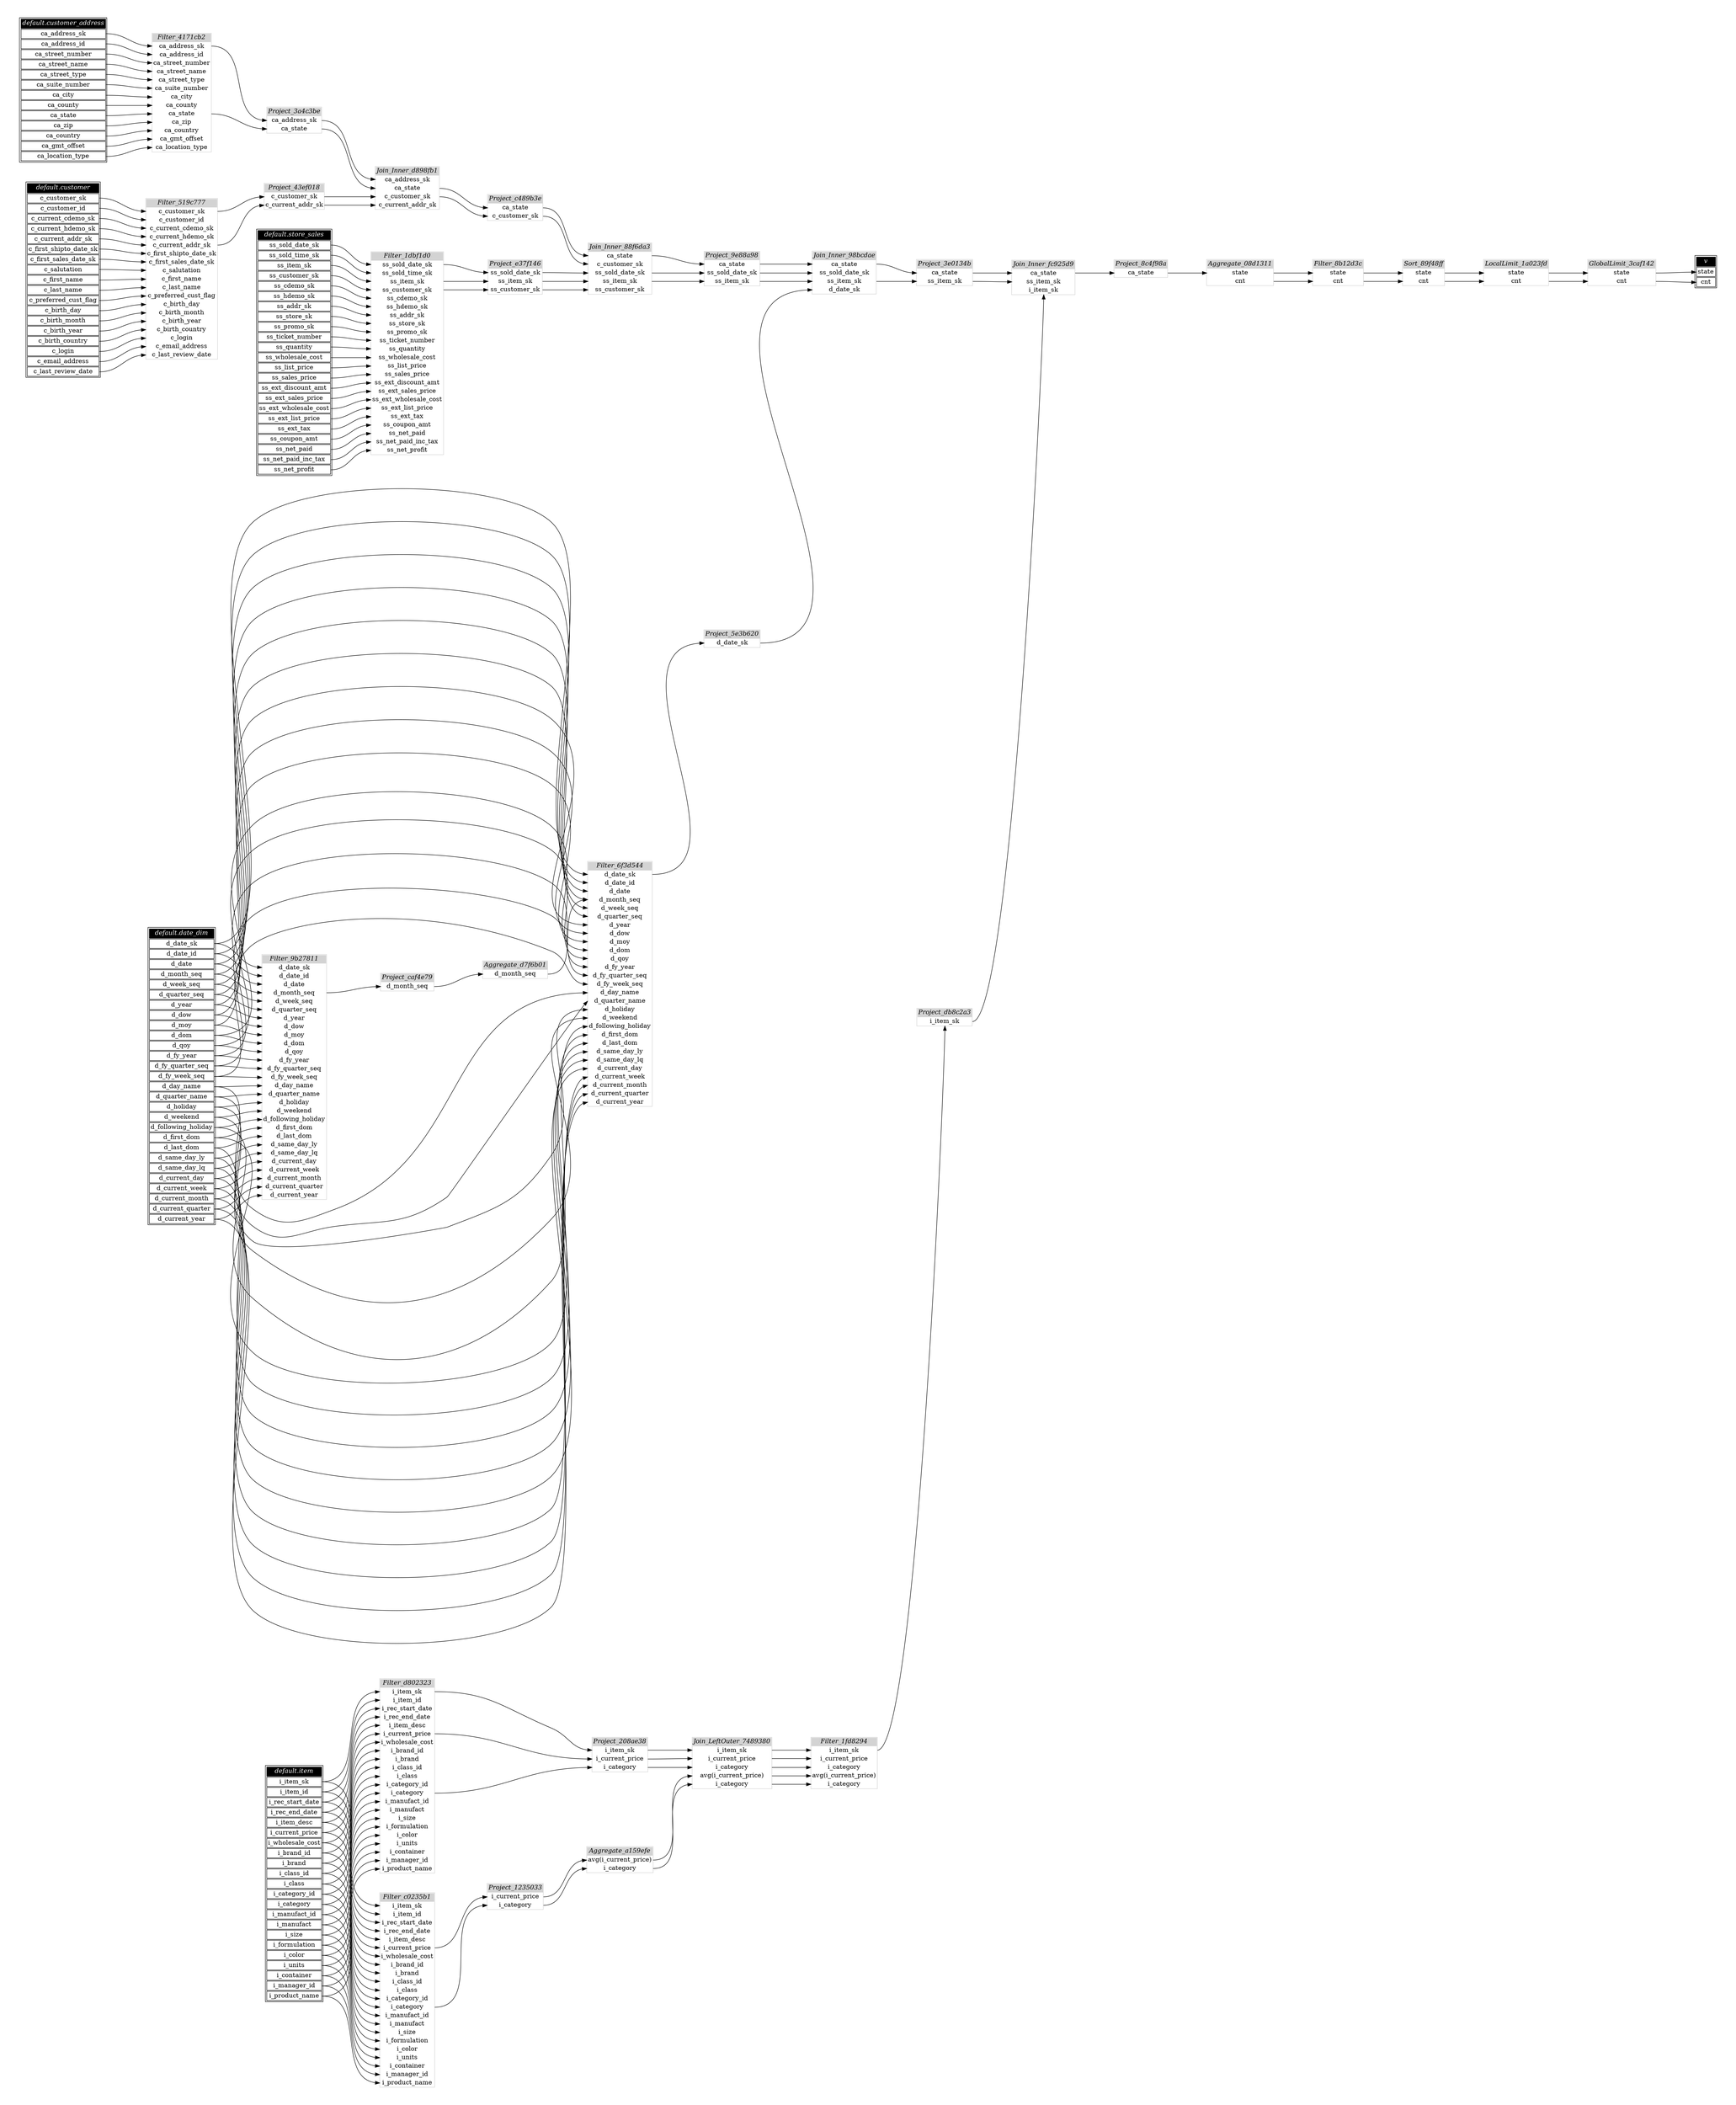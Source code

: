 // Automatically generated by TPCDSFlowTestSuite


digraph {
  graph [pad="0.5" nodesep="0.5" ranksep="1" fontname="Helvetica" rankdir=LR];
  node [shape=plaintext]

  
"Aggregate_08d1311" [label=<
<table color="lightgray" border="1" cellborder="0" cellspacing="0">
  <tr><td bgcolor="lightgray" port="nodeName"><i>Aggregate_08d1311</i></td></tr>
  <tr><td port="0">state</td></tr>
<tr><td port="1">cnt</td></tr>
</table>>];
     

"Aggregate_a159efe" [label=<
<table color="lightgray" border="1" cellborder="0" cellspacing="0">
  <tr><td bgcolor="lightgray" port="nodeName"><i>Aggregate_a159efe</i></td></tr>
  <tr><td port="0">avg(i_current_price)</td></tr>
<tr><td port="1">i_category</td></tr>
</table>>];
     

"Aggregate_d7f6b01" [label=<
<table color="lightgray" border="1" cellborder="0" cellspacing="0">
  <tr><td bgcolor="lightgray" port="nodeName"><i>Aggregate_d7f6b01</i></td></tr>
  <tr><td port="0">d_month_seq</td></tr>
</table>>];
     

"Filter_1dbf1d0" [label=<
<table color="lightgray" border="1" cellborder="0" cellspacing="0">
  <tr><td bgcolor="lightgray" port="nodeName"><i>Filter_1dbf1d0</i></td></tr>
  <tr><td port="0">ss_sold_date_sk</td></tr>
<tr><td port="1">ss_sold_time_sk</td></tr>
<tr><td port="2">ss_item_sk</td></tr>
<tr><td port="3">ss_customer_sk</td></tr>
<tr><td port="4">ss_cdemo_sk</td></tr>
<tr><td port="5">ss_hdemo_sk</td></tr>
<tr><td port="6">ss_addr_sk</td></tr>
<tr><td port="7">ss_store_sk</td></tr>
<tr><td port="8">ss_promo_sk</td></tr>
<tr><td port="9">ss_ticket_number</td></tr>
<tr><td port="10">ss_quantity</td></tr>
<tr><td port="11">ss_wholesale_cost</td></tr>
<tr><td port="12">ss_list_price</td></tr>
<tr><td port="13">ss_sales_price</td></tr>
<tr><td port="14">ss_ext_discount_amt</td></tr>
<tr><td port="15">ss_ext_sales_price</td></tr>
<tr><td port="16">ss_ext_wholesale_cost</td></tr>
<tr><td port="17">ss_ext_list_price</td></tr>
<tr><td port="18">ss_ext_tax</td></tr>
<tr><td port="19">ss_coupon_amt</td></tr>
<tr><td port="20">ss_net_paid</td></tr>
<tr><td port="21">ss_net_paid_inc_tax</td></tr>
<tr><td port="22">ss_net_profit</td></tr>
</table>>];
     

"Filter_1fd8294" [label=<
<table color="lightgray" border="1" cellborder="0" cellspacing="0">
  <tr><td bgcolor="lightgray" port="nodeName"><i>Filter_1fd8294</i></td></tr>
  <tr><td port="0">i_item_sk</td></tr>
<tr><td port="1">i_current_price</td></tr>
<tr><td port="2">i_category</td></tr>
<tr><td port="3">avg(i_current_price)</td></tr>
<tr><td port="4">i_category</td></tr>
</table>>];
     

"Filter_4171cb2" [label=<
<table color="lightgray" border="1" cellborder="0" cellspacing="0">
  <tr><td bgcolor="lightgray" port="nodeName"><i>Filter_4171cb2</i></td></tr>
  <tr><td port="0">ca_address_sk</td></tr>
<tr><td port="1">ca_address_id</td></tr>
<tr><td port="2">ca_street_number</td></tr>
<tr><td port="3">ca_street_name</td></tr>
<tr><td port="4">ca_street_type</td></tr>
<tr><td port="5">ca_suite_number</td></tr>
<tr><td port="6">ca_city</td></tr>
<tr><td port="7">ca_county</td></tr>
<tr><td port="8">ca_state</td></tr>
<tr><td port="9">ca_zip</td></tr>
<tr><td port="10">ca_country</td></tr>
<tr><td port="11">ca_gmt_offset</td></tr>
<tr><td port="12">ca_location_type</td></tr>
</table>>];
     

"Filter_519c777" [label=<
<table color="lightgray" border="1" cellborder="0" cellspacing="0">
  <tr><td bgcolor="lightgray" port="nodeName"><i>Filter_519c777</i></td></tr>
  <tr><td port="0">c_customer_sk</td></tr>
<tr><td port="1">c_customer_id</td></tr>
<tr><td port="2">c_current_cdemo_sk</td></tr>
<tr><td port="3">c_current_hdemo_sk</td></tr>
<tr><td port="4">c_current_addr_sk</td></tr>
<tr><td port="5">c_first_shipto_date_sk</td></tr>
<tr><td port="6">c_first_sales_date_sk</td></tr>
<tr><td port="7">c_salutation</td></tr>
<tr><td port="8">c_first_name</td></tr>
<tr><td port="9">c_last_name</td></tr>
<tr><td port="10">c_preferred_cust_flag</td></tr>
<tr><td port="11">c_birth_day</td></tr>
<tr><td port="12">c_birth_month</td></tr>
<tr><td port="13">c_birth_year</td></tr>
<tr><td port="14">c_birth_country</td></tr>
<tr><td port="15">c_login</td></tr>
<tr><td port="16">c_email_address</td></tr>
<tr><td port="17">c_last_review_date</td></tr>
</table>>];
     

"Filter_6f3d544" [label=<
<table color="lightgray" border="1" cellborder="0" cellspacing="0">
  <tr><td bgcolor="lightgray" port="nodeName"><i>Filter_6f3d544</i></td></tr>
  <tr><td port="0">d_date_sk</td></tr>
<tr><td port="1">d_date_id</td></tr>
<tr><td port="2">d_date</td></tr>
<tr><td port="3">d_month_seq</td></tr>
<tr><td port="4">d_week_seq</td></tr>
<tr><td port="5">d_quarter_seq</td></tr>
<tr><td port="6">d_year</td></tr>
<tr><td port="7">d_dow</td></tr>
<tr><td port="8">d_moy</td></tr>
<tr><td port="9">d_dom</td></tr>
<tr><td port="10">d_qoy</td></tr>
<tr><td port="11">d_fy_year</td></tr>
<tr><td port="12">d_fy_quarter_seq</td></tr>
<tr><td port="13">d_fy_week_seq</td></tr>
<tr><td port="14">d_day_name</td></tr>
<tr><td port="15">d_quarter_name</td></tr>
<tr><td port="16">d_holiday</td></tr>
<tr><td port="17">d_weekend</td></tr>
<tr><td port="18">d_following_holiday</td></tr>
<tr><td port="19">d_first_dom</td></tr>
<tr><td port="20">d_last_dom</td></tr>
<tr><td port="21">d_same_day_ly</td></tr>
<tr><td port="22">d_same_day_lq</td></tr>
<tr><td port="23">d_current_day</td></tr>
<tr><td port="24">d_current_week</td></tr>
<tr><td port="25">d_current_month</td></tr>
<tr><td port="26">d_current_quarter</td></tr>
<tr><td port="27">d_current_year</td></tr>
</table>>];
     

"Filter_8b12d3c" [label=<
<table color="lightgray" border="1" cellborder="0" cellspacing="0">
  <tr><td bgcolor="lightgray" port="nodeName"><i>Filter_8b12d3c</i></td></tr>
  <tr><td port="0">state</td></tr>
<tr><td port="1">cnt</td></tr>
</table>>];
     

"Filter_9b27811" [label=<
<table color="lightgray" border="1" cellborder="0" cellspacing="0">
  <tr><td bgcolor="lightgray" port="nodeName"><i>Filter_9b27811</i></td></tr>
  <tr><td port="0">d_date_sk</td></tr>
<tr><td port="1">d_date_id</td></tr>
<tr><td port="2">d_date</td></tr>
<tr><td port="3">d_month_seq</td></tr>
<tr><td port="4">d_week_seq</td></tr>
<tr><td port="5">d_quarter_seq</td></tr>
<tr><td port="6">d_year</td></tr>
<tr><td port="7">d_dow</td></tr>
<tr><td port="8">d_moy</td></tr>
<tr><td port="9">d_dom</td></tr>
<tr><td port="10">d_qoy</td></tr>
<tr><td port="11">d_fy_year</td></tr>
<tr><td port="12">d_fy_quarter_seq</td></tr>
<tr><td port="13">d_fy_week_seq</td></tr>
<tr><td port="14">d_day_name</td></tr>
<tr><td port="15">d_quarter_name</td></tr>
<tr><td port="16">d_holiday</td></tr>
<tr><td port="17">d_weekend</td></tr>
<tr><td port="18">d_following_holiday</td></tr>
<tr><td port="19">d_first_dom</td></tr>
<tr><td port="20">d_last_dom</td></tr>
<tr><td port="21">d_same_day_ly</td></tr>
<tr><td port="22">d_same_day_lq</td></tr>
<tr><td port="23">d_current_day</td></tr>
<tr><td port="24">d_current_week</td></tr>
<tr><td port="25">d_current_month</td></tr>
<tr><td port="26">d_current_quarter</td></tr>
<tr><td port="27">d_current_year</td></tr>
</table>>];
     

"Filter_c0235b1" [label=<
<table color="lightgray" border="1" cellborder="0" cellspacing="0">
  <tr><td bgcolor="lightgray" port="nodeName"><i>Filter_c0235b1</i></td></tr>
  <tr><td port="0">i_item_sk</td></tr>
<tr><td port="1">i_item_id</td></tr>
<tr><td port="2">i_rec_start_date</td></tr>
<tr><td port="3">i_rec_end_date</td></tr>
<tr><td port="4">i_item_desc</td></tr>
<tr><td port="5">i_current_price</td></tr>
<tr><td port="6">i_wholesale_cost</td></tr>
<tr><td port="7">i_brand_id</td></tr>
<tr><td port="8">i_brand</td></tr>
<tr><td port="9">i_class_id</td></tr>
<tr><td port="10">i_class</td></tr>
<tr><td port="11">i_category_id</td></tr>
<tr><td port="12">i_category</td></tr>
<tr><td port="13">i_manufact_id</td></tr>
<tr><td port="14">i_manufact</td></tr>
<tr><td port="15">i_size</td></tr>
<tr><td port="16">i_formulation</td></tr>
<tr><td port="17">i_color</td></tr>
<tr><td port="18">i_units</td></tr>
<tr><td port="19">i_container</td></tr>
<tr><td port="20">i_manager_id</td></tr>
<tr><td port="21">i_product_name</td></tr>
</table>>];
     

"Filter_d802323" [label=<
<table color="lightgray" border="1" cellborder="0" cellspacing="0">
  <tr><td bgcolor="lightgray" port="nodeName"><i>Filter_d802323</i></td></tr>
  <tr><td port="0">i_item_sk</td></tr>
<tr><td port="1">i_item_id</td></tr>
<tr><td port="2">i_rec_start_date</td></tr>
<tr><td port="3">i_rec_end_date</td></tr>
<tr><td port="4">i_item_desc</td></tr>
<tr><td port="5">i_current_price</td></tr>
<tr><td port="6">i_wholesale_cost</td></tr>
<tr><td port="7">i_brand_id</td></tr>
<tr><td port="8">i_brand</td></tr>
<tr><td port="9">i_class_id</td></tr>
<tr><td port="10">i_class</td></tr>
<tr><td port="11">i_category_id</td></tr>
<tr><td port="12">i_category</td></tr>
<tr><td port="13">i_manufact_id</td></tr>
<tr><td port="14">i_manufact</td></tr>
<tr><td port="15">i_size</td></tr>
<tr><td port="16">i_formulation</td></tr>
<tr><td port="17">i_color</td></tr>
<tr><td port="18">i_units</td></tr>
<tr><td port="19">i_container</td></tr>
<tr><td port="20">i_manager_id</td></tr>
<tr><td port="21">i_product_name</td></tr>
</table>>];
     

"GlobalLimit_3caf142" [label=<
<table color="lightgray" border="1" cellborder="0" cellspacing="0">
  <tr><td bgcolor="lightgray" port="nodeName"><i>GlobalLimit_3caf142</i></td></tr>
  <tr><td port="0">state</td></tr>
<tr><td port="1">cnt</td></tr>
</table>>];
     

"Join_Inner_88f6da3" [label=<
<table color="lightgray" border="1" cellborder="0" cellspacing="0">
  <tr><td bgcolor="lightgray" port="nodeName"><i>Join_Inner_88f6da3</i></td></tr>
  <tr><td port="0">ca_state</td></tr>
<tr><td port="1">c_customer_sk</td></tr>
<tr><td port="2">ss_sold_date_sk</td></tr>
<tr><td port="3">ss_item_sk</td></tr>
<tr><td port="4">ss_customer_sk</td></tr>
</table>>];
     

"Join_Inner_98bcdae" [label=<
<table color="lightgray" border="1" cellborder="0" cellspacing="0">
  <tr><td bgcolor="lightgray" port="nodeName"><i>Join_Inner_98bcdae</i></td></tr>
  <tr><td port="0">ca_state</td></tr>
<tr><td port="1">ss_sold_date_sk</td></tr>
<tr><td port="2">ss_item_sk</td></tr>
<tr><td port="3">d_date_sk</td></tr>
</table>>];
     

"Join_Inner_d898fb1" [label=<
<table color="lightgray" border="1" cellborder="0" cellspacing="0">
  <tr><td bgcolor="lightgray" port="nodeName"><i>Join_Inner_d898fb1</i></td></tr>
  <tr><td port="0">ca_address_sk</td></tr>
<tr><td port="1">ca_state</td></tr>
<tr><td port="2">c_customer_sk</td></tr>
<tr><td port="3">c_current_addr_sk</td></tr>
</table>>];
     

"Join_Inner_fc925d9" [label=<
<table color="lightgray" border="1" cellborder="0" cellspacing="0">
  <tr><td bgcolor="lightgray" port="nodeName"><i>Join_Inner_fc925d9</i></td></tr>
  <tr><td port="0">ca_state</td></tr>
<tr><td port="1">ss_item_sk</td></tr>
<tr><td port="2">i_item_sk</td></tr>
</table>>];
     

"Join_LeftOuter_7489380" [label=<
<table color="lightgray" border="1" cellborder="0" cellspacing="0">
  <tr><td bgcolor="lightgray" port="nodeName"><i>Join_LeftOuter_7489380</i></td></tr>
  <tr><td port="0">i_item_sk</td></tr>
<tr><td port="1">i_current_price</td></tr>
<tr><td port="2">i_category</td></tr>
<tr><td port="3">avg(i_current_price)</td></tr>
<tr><td port="4">i_category</td></tr>
</table>>];
     

"LocalLimit_1a023fd" [label=<
<table color="lightgray" border="1" cellborder="0" cellspacing="0">
  <tr><td bgcolor="lightgray" port="nodeName"><i>LocalLimit_1a023fd</i></td></tr>
  <tr><td port="0">state</td></tr>
<tr><td port="1">cnt</td></tr>
</table>>];
     

"Project_1235033" [label=<
<table color="lightgray" border="1" cellborder="0" cellspacing="0">
  <tr><td bgcolor="lightgray" port="nodeName"><i>Project_1235033</i></td></tr>
  <tr><td port="0">i_current_price</td></tr>
<tr><td port="1">i_category</td></tr>
</table>>];
     

"Project_208ae38" [label=<
<table color="lightgray" border="1" cellborder="0" cellspacing="0">
  <tr><td bgcolor="lightgray" port="nodeName"><i>Project_208ae38</i></td></tr>
  <tr><td port="0">i_item_sk</td></tr>
<tr><td port="1">i_current_price</td></tr>
<tr><td port="2">i_category</td></tr>
</table>>];
     

"Project_3a4c3be" [label=<
<table color="lightgray" border="1" cellborder="0" cellspacing="0">
  <tr><td bgcolor="lightgray" port="nodeName"><i>Project_3a4c3be</i></td></tr>
  <tr><td port="0">ca_address_sk</td></tr>
<tr><td port="1">ca_state</td></tr>
</table>>];
     

"Project_3e0134b" [label=<
<table color="lightgray" border="1" cellborder="0" cellspacing="0">
  <tr><td bgcolor="lightgray" port="nodeName"><i>Project_3e0134b</i></td></tr>
  <tr><td port="0">ca_state</td></tr>
<tr><td port="1">ss_item_sk</td></tr>
</table>>];
     

"Project_43ef018" [label=<
<table color="lightgray" border="1" cellborder="0" cellspacing="0">
  <tr><td bgcolor="lightgray" port="nodeName"><i>Project_43ef018</i></td></tr>
  <tr><td port="0">c_customer_sk</td></tr>
<tr><td port="1">c_current_addr_sk</td></tr>
</table>>];
     

"Project_5e3b620" [label=<
<table color="lightgray" border="1" cellborder="0" cellspacing="0">
  <tr><td bgcolor="lightgray" port="nodeName"><i>Project_5e3b620</i></td></tr>
  <tr><td port="0">d_date_sk</td></tr>
</table>>];
     

"Project_8c4f98a" [label=<
<table color="lightgray" border="1" cellborder="0" cellspacing="0">
  <tr><td bgcolor="lightgray" port="nodeName"><i>Project_8c4f98a</i></td></tr>
  <tr><td port="0">ca_state</td></tr>
</table>>];
     

"Project_9e88a98" [label=<
<table color="lightgray" border="1" cellborder="0" cellspacing="0">
  <tr><td bgcolor="lightgray" port="nodeName"><i>Project_9e88a98</i></td></tr>
  <tr><td port="0">ca_state</td></tr>
<tr><td port="1">ss_sold_date_sk</td></tr>
<tr><td port="2">ss_item_sk</td></tr>
</table>>];
     

"Project_c489b3e" [label=<
<table color="lightgray" border="1" cellborder="0" cellspacing="0">
  <tr><td bgcolor="lightgray" port="nodeName"><i>Project_c489b3e</i></td></tr>
  <tr><td port="0">ca_state</td></tr>
<tr><td port="1">c_customer_sk</td></tr>
</table>>];
     

"Project_caf4e79" [label=<
<table color="lightgray" border="1" cellborder="0" cellspacing="0">
  <tr><td bgcolor="lightgray" port="nodeName"><i>Project_caf4e79</i></td></tr>
  <tr><td port="0">d_month_seq</td></tr>
</table>>];
     

"Project_db8c2a3" [label=<
<table color="lightgray" border="1" cellborder="0" cellspacing="0">
  <tr><td bgcolor="lightgray" port="nodeName"><i>Project_db8c2a3</i></td></tr>
  <tr><td port="0">i_item_sk</td></tr>
</table>>];
     

"Project_e37f146" [label=<
<table color="lightgray" border="1" cellborder="0" cellspacing="0">
  <tr><td bgcolor="lightgray" port="nodeName"><i>Project_e37f146</i></td></tr>
  <tr><td port="0">ss_sold_date_sk</td></tr>
<tr><td port="1">ss_item_sk</td></tr>
<tr><td port="2">ss_customer_sk</td></tr>
</table>>];
     

"Sort_89f48ff" [label=<
<table color="lightgray" border="1" cellborder="0" cellspacing="0">
  <tr><td bgcolor="lightgray" port="nodeName"><i>Sort_89f48ff</i></td></tr>
  <tr><td port="0">state</td></tr>
<tr><td port="1">cnt</td></tr>
</table>>];
     

"default.customer" [color="black" label=<
<table>
  <tr><td bgcolor="black" port="nodeName"><i><font color="white">default.customer</font></i></td></tr>
  <tr><td port="0">c_customer_sk</td></tr>
<tr><td port="1">c_customer_id</td></tr>
<tr><td port="2">c_current_cdemo_sk</td></tr>
<tr><td port="3">c_current_hdemo_sk</td></tr>
<tr><td port="4">c_current_addr_sk</td></tr>
<tr><td port="5">c_first_shipto_date_sk</td></tr>
<tr><td port="6">c_first_sales_date_sk</td></tr>
<tr><td port="7">c_salutation</td></tr>
<tr><td port="8">c_first_name</td></tr>
<tr><td port="9">c_last_name</td></tr>
<tr><td port="10">c_preferred_cust_flag</td></tr>
<tr><td port="11">c_birth_day</td></tr>
<tr><td port="12">c_birth_month</td></tr>
<tr><td port="13">c_birth_year</td></tr>
<tr><td port="14">c_birth_country</td></tr>
<tr><td port="15">c_login</td></tr>
<tr><td port="16">c_email_address</td></tr>
<tr><td port="17">c_last_review_date</td></tr>
</table>>];
     

"default.customer_address" [color="black" label=<
<table>
  <tr><td bgcolor="black" port="nodeName"><i><font color="white">default.customer_address</font></i></td></tr>
  <tr><td port="0">ca_address_sk</td></tr>
<tr><td port="1">ca_address_id</td></tr>
<tr><td port="2">ca_street_number</td></tr>
<tr><td port="3">ca_street_name</td></tr>
<tr><td port="4">ca_street_type</td></tr>
<tr><td port="5">ca_suite_number</td></tr>
<tr><td port="6">ca_city</td></tr>
<tr><td port="7">ca_county</td></tr>
<tr><td port="8">ca_state</td></tr>
<tr><td port="9">ca_zip</td></tr>
<tr><td port="10">ca_country</td></tr>
<tr><td port="11">ca_gmt_offset</td></tr>
<tr><td port="12">ca_location_type</td></tr>
</table>>];
     

"default.date_dim" [color="black" label=<
<table>
  <tr><td bgcolor="black" port="nodeName"><i><font color="white">default.date_dim</font></i></td></tr>
  <tr><td port="0">d_date_sk</td></tr>
<tr><td port="1">d_date_id</td></tr>
<tr><td port="2">d_date</td></tr>
<tr><td port="3">d_month_seq</td></tr>
<tr><td port="4">d_week_seq</td></tr>
<tr><td port="5">d_quarter_seq</td></tr>
<tr><td port="6">d_year</td></tr>
<tr><td port="7">d_dow</td></tr>
<tr><td port="8">d_moy</td></tr>
<tr><td port="9">d_dom</td></tr>
<tr><td port="10">d_qoy</td></tr>
<tr><td port="11">d_fy_year</td></tr>
<tr><td port="12">d_fy_quarter_seq</td></tr>
<tr><td port="13">d_fy_week_seq</td></tr>
<tr><td port="14">d_day_name</td></tr>
<tr><td port="15">d_quarter_name</td></tr>
<tr><td port="16">d_holiday</td></tr>
<tr><td port="17">d_weekend</td></tr>
<tr><td port="18">d_following_holiday</td></tr>
<tr><td port="19">d_first_dom</td></tr>
<tr><td port="20">d_last_dom</td></tr>
<tr><td port="21">d_same_day_ly</td></tr>
<tr><td port="22">d_same_day_lq</td></tr>
<tr><td port="23">d_current_day</td></tr>
<tr><td port="24">d_current_week</td></tr>
<tr><td port="25">d_current_month</td></tr>
<tr><td port="26">d_current_quarter</td></tr>
<tr><td port="27">d_current_year</td></tr>
</table>>];
     

"default.item" [color="black" label=<
<table>
  <tr><td bgcolor="black" port="nodeName"><i><font color="white">default.item</font></i></td></tr>
  <tr><td port="0">i_item_sk</td></tr>
<tr><td port="1">i_item_id</td></tr>
<tr><td port="2">i_rec_start_date</td></tr>
<tr><td port="3">i_rec_end_date</td></tr>
<tr><td port="4">i_item_desc</td></tr>
<tr><td port="5">i_current_price</td></tr>
<tr><td port="6">i_wholesale_cost</td></tr>
<tr><td port="7">i_brand_id</td></tr>
<tr><td port="8">i_brand</td></tr>
<tr><td port="9">i_class_id</td></tr>
<tr><td port="10">i_class</td></tr>
<tr><td port="11">i_category_id</td></tr>
<tr><td port="12">i_category</td></tr>
<tr><td port="13">i_manufact_id</td></tr>
<tr><td port="14">i_manufact</td></tr>
<tr><td port="15">i_size</td></tr>
<tr><td port="16">i_formulation</td></tr>
<tr><td port="17">i_color</td></tr>
<tr><td port="18">i_units</td></tr>
<tr><td port="19">i_container</td></tr>
<tr><td port="20">i_manager_id</td></tr>
<tr><td port="21">i_product_name</td></tr>
</table>>];
     

"default.store_sales" [color="black" label=<
<table>
  <tr><td bgcolor="black" port="nodeName"><i><font color="white">default.store_sales</font></i></td></tr>
  <tr><td port="0">ss_sold_date_sk</td></tr>
<tr><td port="1">ss_sold_time_sk</td></tr>
<tr><td port="2">ss_item_sk</td></tr>
<tr><td port="3">ss_customer_sk</td></tr>
<tr><td port="4">ss_cdemo_sk</td></tr>
<tr><td port="5">ss_hdemo_sk</td></tr>
<tr><td port="6">ss_addr_sk</td></tr>
<tr><td port="7">ss_store_sk</td></tr>
<tr><td port="8">ss_promo_sk</td></tr>
<tr><td port="9">ss_ticket_number</td></tr>
<tr><td port="10">ss_quantity</td></tr>
<tr><td port="11">ss_wholesale_cost</td></tr>
<tr><td port="12">ss_list_price</td></tr>
<tr><td port="13">ss_sales_price</td></tr>
<tr><td port="14">ss_ext_discount_amt</td></tr>
<tr><td port="15">ss_ext_sales_price</td></tr>
<tr><td port="16">ss_ext_wholesale_cost</td></tr>
<tr><td port="17">ss_ext_list_price</td></tr>
<tr><td port="18">ss_ext_tax</td></tr>
<tr><td port="19">ss_coupon_amt</td></tr>
<tr><td port="20">ss_net_paid</td></tr>
<tr><td port="21">ss_net_paid_inc_tax</td></tr>
<tr><td port="22">ss_net_profit</td></tr>
</table>>];
     

"v" [color="black" label=<
<table>
  <tr><td bgcolor="black" port="nodeName"><i><font color="white">v</font></i></td></tr>
  <tr><td port="0">state</td></tr>
<tr><td port="1">cnt</td></tr>
</table>>];
     
  "Aggregate_08d1311":0 -> "Filter_8b12d3c":0;
"Aggregate_08d1311":1 -> "Filter_8b12d3c":1;
"Aggregate_a159efe":0 -> "Join_LeftOuter_7489380":3;
"Aggregate_a159efe":1 -> "Join_LeftOuter_7489380":4;
"Aggregate_d7f6b01":0 -> "Filter_6f3d544":3;
"Filter_1dbf1d0":0 -> "Project_e37f146":0;
"Filter_1dbf1d0":2 -> "Project_e37f146":1;
"Filter_1dbf1d0":3 -> "Project_e37f146":2;
"Filter_1fd8294":0 -> "Project_db8c2a3":0;
"Filter_4171cb2":0 -> "Project_3a4c3be":0;
"Filter_4171cb2":8 -> "Project_3a4c3be":1;
"Filter_519c777":0 -> "Project_43ef018":0;
"Filter_519c777":4 -> "Project_43ef018":1;
"Filter_6f3d544":0 -> "Project_5e3b620":0;
"Filter_8b12d3c":0 -> "Sort_89f48ff":0;
"Filter_8b12d3c":1 -> "Sort_89f48ff":1;
"Filter_9b27811":3 -> "Project_caf4e79":0;
"Filter_c0235b1":12 -> "Project_1235033":1;
"Filter_c0235b1":5 -> "Project_1235033":0;
"Filter_d802323":0 -> "Project_208ae38":0;
"Filter_d802323":12 -> "Project_208ae38":2;
"Filter_d802323":5 -> "Project_208ae38":1;
"GlobalLimit_3caf142":0 -> "v":0;
"GlobalLimit_3caf142":1 -> "v":1;
"Join_Inner_88f6da3":0 -> "Project_9e88a98":0;
"Join_Inner_88f6da3":2 -> "Project_9e88a98":1;
"Join_Inner_88f6da3":3 -> "Project_9e88a98":2;
"Join_Inner_98bcdae":0 -> "Project_3e0134b":0;
"Join_Inner_98bcdae":2 -> "Project_3e0134b":1;
"Join_Inner_d898fb1":1 -> "Project_c489b3e":0;
"Join_Inner_d898fb1":2 -> "Project_c489b3e":1;
"Join_Inner_fc925d9":0 -> "Project_8c4f98a":0;
"Join_LeftOuter_7489380":0 -> "Filter_1fd8294":0;
"Join_LeftOuter_7489380":1 -> "Filter_1fd8294":1;
"Join_LeftOuter_7489380":2 -> "Filter_1fd8294":2;
"Join_LeftOuter_7489380":3 -> "Filter_1fd8294":3;
"Join_LeftOuter_7489380":4 -> "Filter_1fd8294":4;
"LocalLimit_1a023fd":0 -> "GlobalLimit_3caf142":0;
"LocalLimit_1a023fd":1 -> "GlobalLimit_3caf142":1;
"Project_1235033":0 -> "Aggregate_a159efe":0;
"Project_1235033":1 -> "Aggregate_a159efe":1;
"Project_208ae38":0 -> "Join_LeftOuter_7489380":0;
"Project_208ae38":1 -> "Join_LeftOuter_7489380":1;
"Project_208ae38":2 -> "Join_LeftOuter_7489380":2;
"Project_3a4c3be":0 -> "Join_Inner_d898fb1":0;
"Project_3a4c3be":1 -> "Join_Inner_d898fb1":1;
"Project_3e0134b":0 -> "Join_Inner_fc925d9":0;
"Project_3e0134b":1 -> "Join_Inner_fc925d9":1;
"Project_43ef018":0 -> "Join_Inner_d898fb1":2;
"Project_43ef018":1 -> "Join_Inner_d898fb1":3;
"Project_5e3b620":0 -> "Join_Inner_98bcdae":3;
"Project_8c4f98a":0 -> "Aggregate_08d1311":0;
"Project_9e88a98":0 -> "Join_Inner_98bcdae":0;
"Project_9e88a98":1 -> "Join_Inner_98bcdae":1;
"Project_9e88a98":2 -> "Join_Inner_98bcdae":2;
"Project_c489b3e":0 -> "Join_Inner_88f6da3":0;
"Project_c489b3e":1 -> "Join_Inner_88f6da3":1;
"Project_caf4e79":0 -> "Aggregate_d7f6b01":0;
"Project_db8c2a3":0 -> "Join_Inner_fc925d9":2;
"Project_e37f146":0 -> "Join_Inner_88f6da3":2;
"Project_e37f146":1 -> "Join_Inner_88f6da3":3;
"Project_e37f146":2 -> "Join_Inner_88f6da3":4;
"Sort_89f48ff":0 -> "LocalLimit_1a023fd":0;
"Sort_89f48ff":1 -> "LocalLimit_1a023fd":1;
"default.customer":0 -> "Filter_519c777":0;
"default.customer":1 -> "Filter_519c777":1;
"default.customer":10 -> "Filter_519c777":10;
"default.customer":11 -> "Filter_519c777":11;
"default.customer":12 -> "Filter_519c777":12;
"default.customer":13 -> "Filter_519c777":13;
"default.customer":14 -> "Filter_519c777":14;
"default.customer":15 -> "Filter_519c777":15;
"default.customer":16 -> "Filter_519c777":16;
"default.customer":17 -> "Filter_519c777":17;
"default.customer":2 -> "Filter_519c777":2;
"default.customer":3 -> "Filter_519c777":3;
"default.customer":4 -> "Filter_519c777":4;
"default.customer":5 -> "Filter_519c777":5;
"default.customer":6 -> "Filter_519c777":6;
"default.customer":7 -> "Filter_519c777":7;
"default.customer":8 -> "Filter_519c777":8;
"default.customer":9 -> "Filter_519c777":9;
"default.customer_address":0 -> "Filter_4171cb2":0;
"default.customer_address":1 -> "Filter_4171cb2":1;
"default.customer_address":10 -> "Filter_4171cb2":10;
"default.customer_address":11 -> "Filter_4171cb2":11;
"default.customer_address":12 -> "Filter_4171cb2":12;
"default.customer_address":2 -> "Filter_4171cb2":2;
"default.customer_address":3 -> "Filter_4171cb2":3;
"default.customer_address":4 -> "Filter_4171cb2":4;
"default.customer_address":5 -> "Filter_4171cb2":5;
"default.customer_address":6 -> "Filter_4171cb2":6;
"default.customer_address":7 -> "Filter_4171cb2":7;
"default.customer_address":8 -> "Filter_4171cb2":8;
"default.customer_address":9 -> "Filter_4171cb2":9;
"default.date_dim":0 -> "Filter_6f3d544":0;
"default.date_dim":0 -> "Filter_9b27811":0;
"default.date_dim":1 -> "Filter_6f3d544":1;
"default.date_dim":1 -> "Filter_9b27811":1;
"default.date_dim":10 -> "Filter_6f3d544":10;
"default.date_dim":10 -> "Filter_9b27811":10;
"default.date_dim":11 -> "Filter_6f3d544":11;
"default.date_dim":11 -> "Filter_9b27811":11;
"default.date_dim":12 -> "Filter_6f3d544":12;
"default.date_dim":12 -> "Filter_9b27811":12;
"default.date_dim":13 -> "Filter_6f3d544":13;
"default.date_dim":13 -> "Filter_9b27811":13;
"default.date_dim":14 -> "Filter_6f3d544":14;
"default.date_dim":14 -> "Filter_9b27811":14;
"default.date_dim":15 -> "Filter_6f3d544":15;
"default.date_dim":15 -> "Filter_9b27811":15;
"default.date_dim":16 -> "Filter_6f3d544":16;
"default.date_dim":16 -> "Filter_9b27811":16;
"default.date_dim":17 -> "Filter_6f3d544":17;
"default.date_dim":17 -> "Filter_9b27811":17;
"default.date_dim":18 -> "Filter_6f3d544":18;
"default.date_dim":18 -> "Filter_9b27811":18;
"default.date_dim":19 -> "Filter_6f3d544":19;
"default.date_dim":19 -> "Filter_9b27811":19;
"default.date_dim":2 -> "Filter_6f3d544":2;
"default.date_dim":2 -> "Filter_9b27811":2;
"default.date_dim":20 -> "Filter_6f3d544":20;
"default.date_dim":20 -> "Filter_9b27811":20;
"default.date_dim":21 -> "Filter_6f3d544":21;
"default.date_dim":21 -> "Filter_9b27811":21;
"default.date_dim":22 -> "Filter_6f3d544":22;
"default.date_dim":22 -> "Filter_9b27811":22;
"default.date_dim":23 -> "Filter_6f3d544":23;
"default.date_dim":23 -> "Filter_9b27811":23;
"default.date_dim":24 -> "Filter_6f3d544":24;
"default.date_dim":24 -> "Filter_9b27811":24;
"default.date_dim":25 -> "Filter_6f3d544":25;
"default.date_dim":25 -> "Filter_9b27811":25;
"default.date_dim":26 -> "Filter_6f3d544":26;
"default.date_dim":26 -> "Filter_9b27811":26;
"default.date_dim":27 -> "Filter_6f3d544":27;
"default.date_dim":27 -> "Filter_9b27811":27;
"default.date_dim":3 -> "Filter_6f3d544":3;
"default.date_dim":3 -> "Filter_9b27811":3;
"default.date_dim":4 -> "Filter_6f3d544":4;
"default.date_dim":4 -> "Filter_9b27811":4;
"default.date_dim":5 -> "Filter_6f3d544":5;
"default.date_dim":5 -> "Filter_9b27811":5;
"default.date_dim":6 -> "Filter_6f3d544":6;
"default.date_dim":6 -> "Filter_9b27811":6;
"default.date_dim":7 -> "Filter_6f3d544":7;
"default.date_dim":7 -> "Filter_9b27811":7;
"default.date_dim":8 -> "Filter_6f3d544":8;
"default.date_dim":8 -> "Filter_9b27811":8;
"default.date_dim":9 -> "Filter_6f3d544":9;
"default.date_dim":9 -> "Filter_9b27811":9;
"default.item":0 -> "Filter_c0235b1":0;
"default.item":0 -> "Filter_d802323":0;
"default.item":1 -> "Filter_c0235b1":1;
"default.item":1 -> "Filter_d802323":1;
"default.item":10 -> "Filter_c0235b1":10;
"default.item":10 -> "Filter_d802323":10;
"default.item":11 -> "Filter_c0235b1":11;
"default.item":11 -> "Filter_d802323":11;
"default.item":12 -> "Filter_c0235b1":12;
"default.item":12 -> "Filter_d802323":12;
"default.item":13 -> "Filter_c0235b1":13;
"default.item":13 -> "Filter_d802323":13;
"default.item":14 -> "Filter_c0235b1":14;
"default.item":14 -> "Filter_d802323":14;
"default.item":15 -> "Filter_c0235b1":15;
"default.item":15 -> "Filter_d802323":15;
"default.item":16 -> "Filter_c0235b1":16;
"default.item":16 -> "Filter_d802323":16;
"default.item":17 -> "Filter_c0235b1":17;
"default.item":17 -> "Filter_d802323":17;
"default.item":18 -> "Filter_c0235b1":18;
"default.item":18 -> "Filter_d802323":18;
"default.item":19 -> "Filter_c0235b1":19;
"default.item":19 -> "Filter_d802323":19;
"default.item":2 -> "Filter_c0235b1":2;
"default.item":2 -> "Filter_d802323":2;
"default.item":20 -> "Filter_c0235b1":20;
"default.item":20 -> "Filter_d802323":20;
"default.item":21 -> "Filter_c0235b1":21;
"default.item":21 -> "Filter_d802323":21;
"default.item":3 -> "Filter_c0235b1":3;
"default.item":3 -> "Filter_d802323":3;
"default.item":4 -> "Filter_c0235b1":4;
"default.item":4 -> "Filter_d802323":4;
"default.item":5 -> "Filter_c0235b1":5;
"default.item":5 -> "Filter_d802323":5;
"default.item":6 -> "Filter_c0235b1":6;
"default.item":6 -> "Filter_d802323":6;
"default.item":7 -> "Filter_c0235b1":7;
"default.item":7 -> "Filter_d802323":7;
"default.item":8 -> "Filter_c0235b1":8;
"default.item":8 -> "Filter_d802323":8;
"default.item":9 -> "Filter_c0235b1":9;
"default.item":9 -> "Filter_d802323":9;
"default.store_sales":0 -> "Filter_1dbf1d0":0;
"default.store_sales":1 -> "Filter_1dbf1d0":1;
"default.store_sales":10 -> "Filter_1dbf1d0":10;
"default.store_sales":11 -> "Filter_1dbf1d0":11;
"default.store_sales":12 -> "Filter_1dbf1d0":12;
"default.store_sales":13 -> "Filter_1dbf1d0":13;
"default.store_sales":14 -> "Filter_1dbf1d0":14;
"default.store_sales":15 -> "Filter_1dbf1d0":15;
"default.store_sales":16 -> "Filter_1dbf1d0":16;
"default.store_sales":17 -> "Filter_1dbf1d0":17;
"default.store_sales":18 -> "Filter_1dbf1d0":18;
"default.store_sales":19 -> "Filter_1dbf1d0":19;
"default.store_sales":2 -> "Filter_1dbf1d0":2;
"default.store_sales":20 -> "Filter_1dbf1d0":20;
"default.store_sales":21 -> "Filter_1dbf1d0":21;
"default.store_sales":22 -> "Filter_1dbf1d0":22;
"default.store_sales":3 -> "Filter_1dbf1d0":3;
"default.store_sales":4 -> "Filter_1dbf1d0":4;
"default.store_sales":5 -> "Filter_1dbf1d0":5;
"default.store_sales":6 -> "Filter_1dbf1d0":6;
"default.store_sales":7 -> "Filter_1dbf1d0":7;
"default.store_sales":8 -> "Filter_1dbf1d0":8;
"default.store_sales":9 -> "Filter_1dbf1d0":9;
}
       